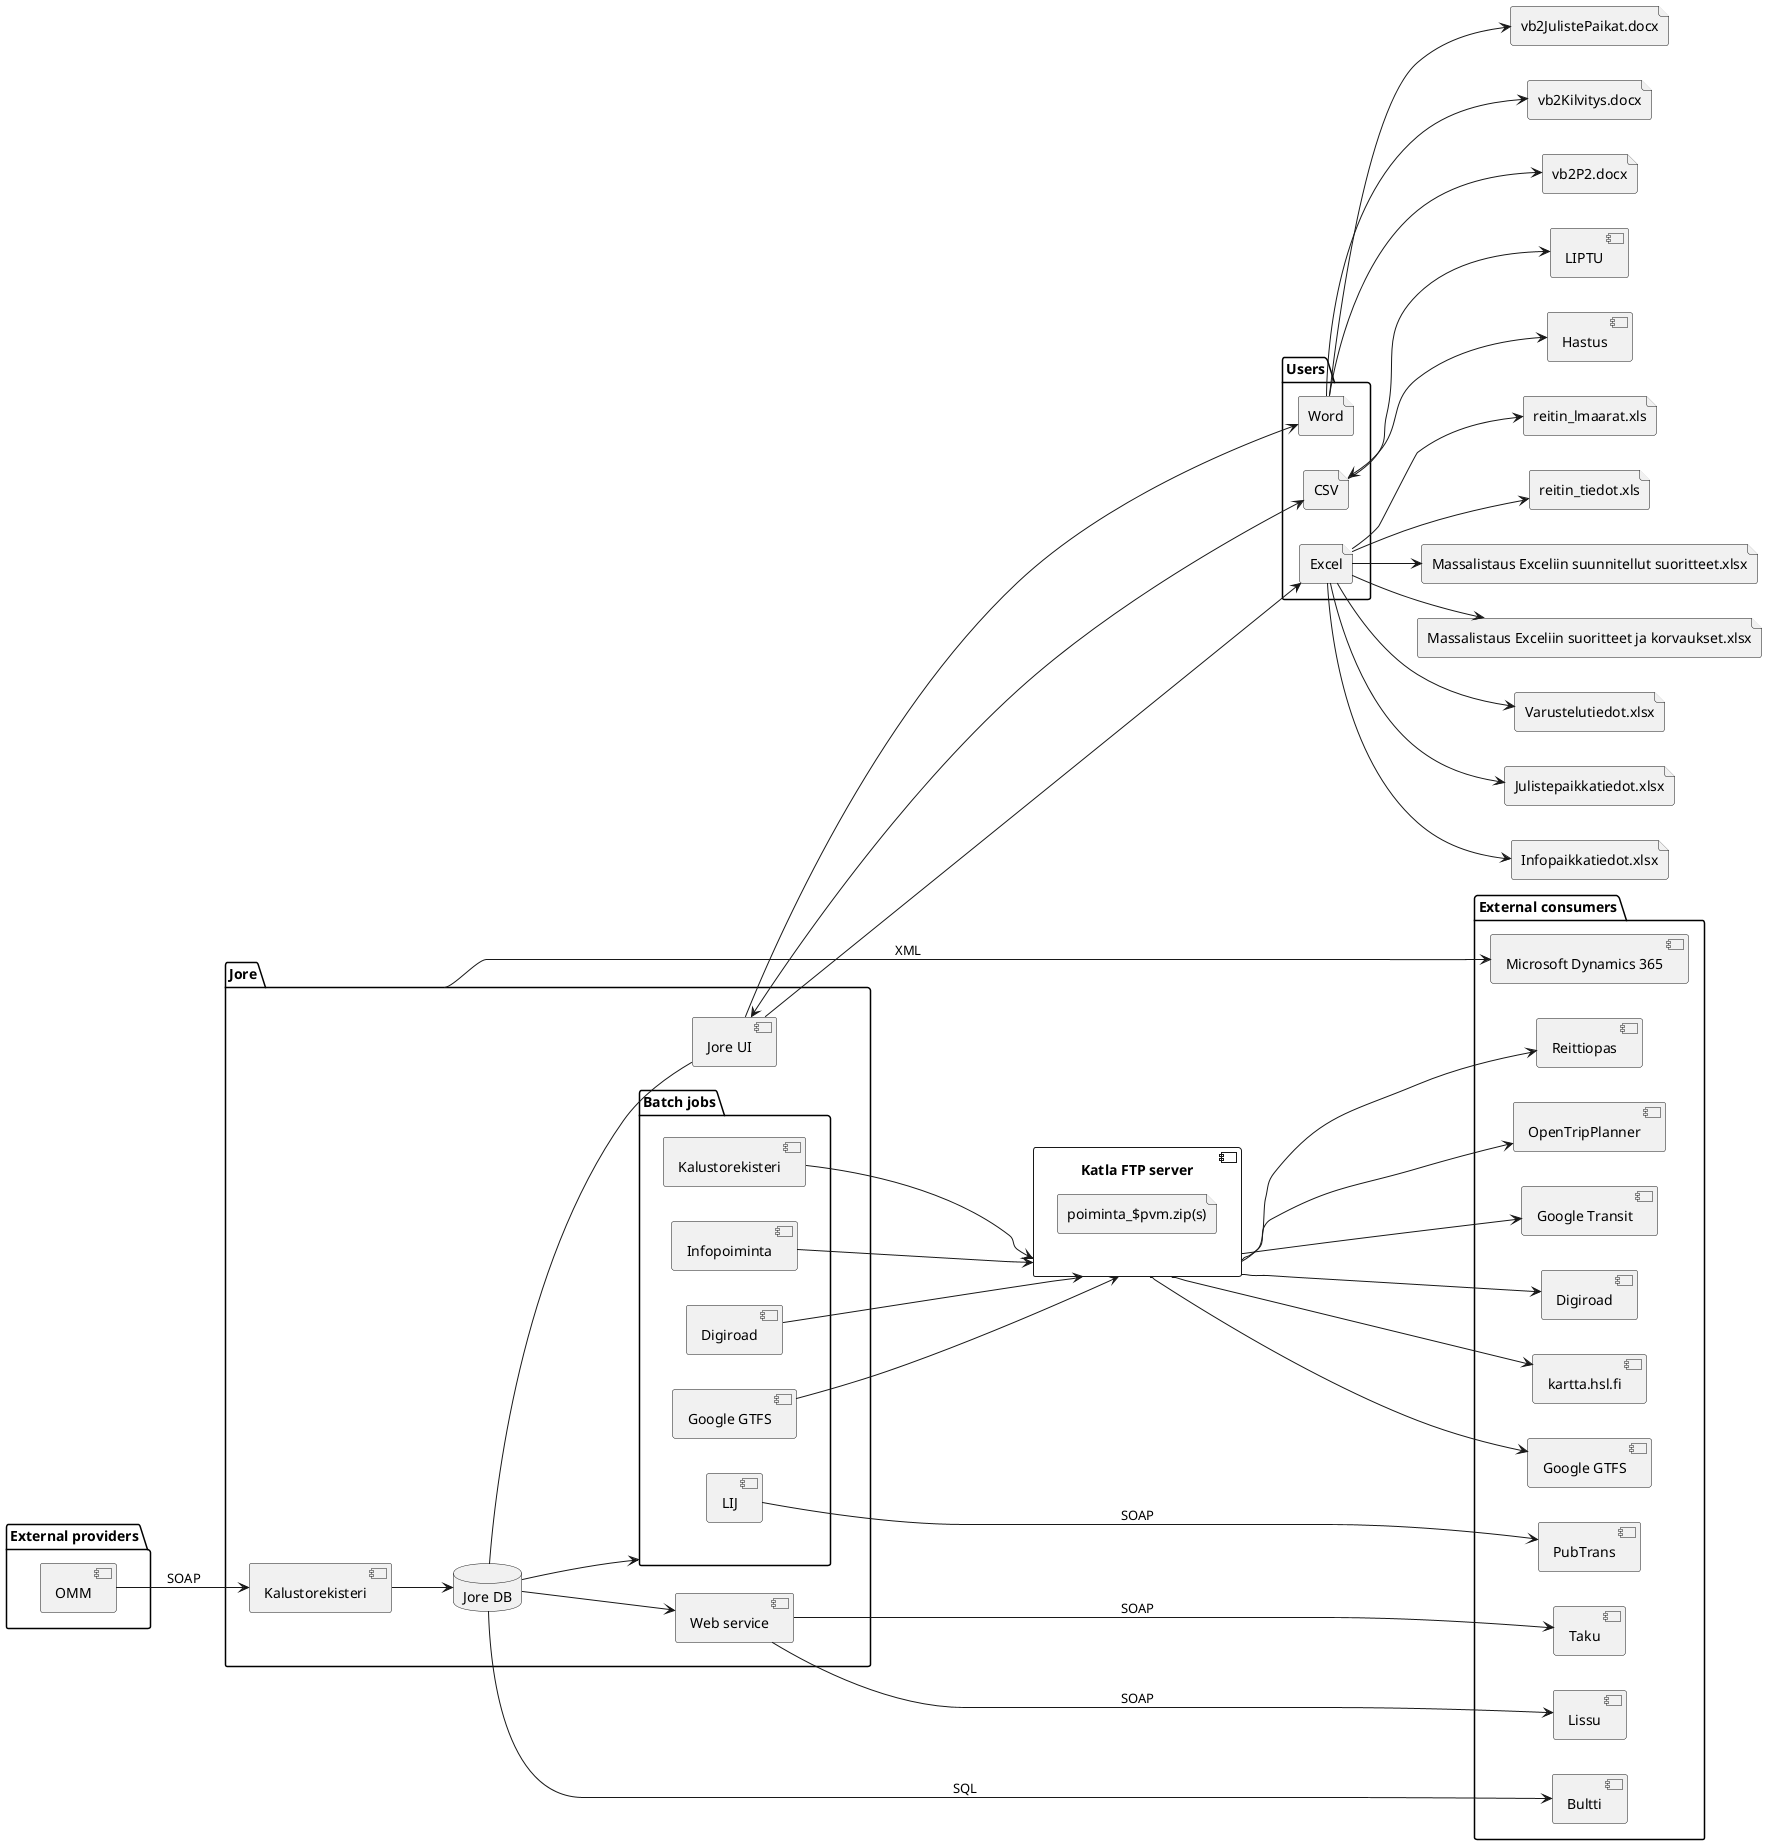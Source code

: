 @startuml

left to right direction

package jore as "Jore" {
    database joreDb as "Jore DB"

    component joreWs as "Web service"

    component joreUi as "Jore UI"

    component kalustorekisteri as "Kalustorekisteri"

    package batchJobs as "Batch jobs" {
        'left to right direction
        component batch_lij as "LIJ"
        component batch_gtfs as "Google GTFS"
        component batch_info as "Infopoiminta"
        component batch_dr as "Digiroad"
        component batch_kr as "Kalustorekisteri"
    }
}

component hastus as "Hastus"

component liptu as "LIPTU"

component katla as "Katla FTP server" {
    file dumps as "poiminta_$pvm.zip(s)"
}

package consumers as "External consumers" {
    component gtfs as "Google GTFS"
    component reittiopas as "Reittiopas"
    component opentrip as "OpenTripPlanner"
    component google_transit as "Google Transit"
    component digiroad as "Digiroad"
    component pubtrans as "PubTrans"

    component lissu as "Lissu"
    component taku as "Taku"

    component bultti as "Bultti"

    component kartat as "kartta.hsl.fi"

    component dynamics as "Microsoft Dynamics 365"
}

package providers as "External providers" {
    component omm as "OMM"
}

package users as "Users" {
    file csv as "CSV"
    file excel as "Excel"
    file word as "Word"
}

joreDb ---> joreWs

joreDb ---> batchJobs

batch_lij ---> pubtrans : SOAP
batch_gtfs ---> katla
batch_info ---> katla
batch_dr ---> katla
batch_kr ---> katla

katla ---> gtfs
katla ---> reittiopas
katla ---> opentrip
katla ---> google_transit
katla ---> digiroad
katla ---> kartat

joreDb --- joreUi

joreUi <----> csv
joreUi ----> excel
joreUi ----> word

csv <--> hastus
csv --> liptu

file bathroom as "reitin_lmaarat.xls"
file routeLengths as "reitin_tiedot.xls"
file business1 as "Massalistaus Exceliin suunnitellut suoritteet.xlsx"
file business2 as "Massalistaus Exceliin suoritteet ja korvaukset.xlsx"
file equipmentReport as "Varustelutiedot.xlsx"
file posterExport as "Julistepaikkatiedot.xlsx"
file posterUsageGuide as "vb2JulistePaikat.docx"
file infoExport as "Infopaikkatiedot.xlsx"
file plateGuide as "vb2Kilvitys.docx"
file posterExport2 as "vb2P2.docx"

excel --> bathroom
excel --> routeLengths
excel --> business1
excel --> business2
excel --> equipmentReport
excel --> posterExport
excel --> infoExport

word --> posterUsageGuide
word --> plateGuide
word --> posterExport2

joreWs ---> lissu : SOAP
joreWs ---> taku : SOAP

joreDb ---> bultti : SQL

jore ---> dynamics : XML

omm --> kalustorekisteri : SOAP
kalustorekisteri --> joreDb

@enduml
